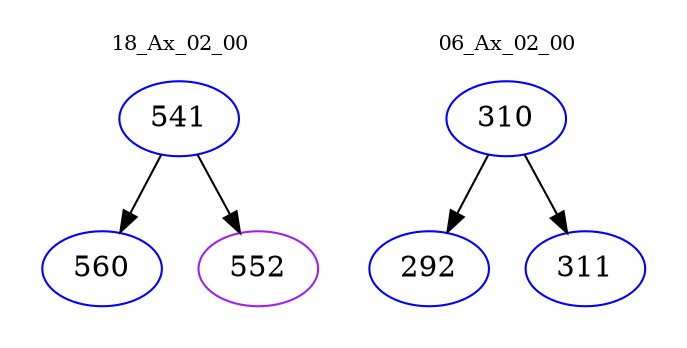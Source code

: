 digraph{
subgraph cluster_0 {
color = white
label = "18_Ax_02_00";
fontsize=10;
T0_541 [label="541", color="blue"]
T0_541 -> T0_560 [color="black"]
T0_560 [label="560", color="blue"]
T0_541 -> T0_552 [color="black"]
T0_552 [label="552", color="purple"]
}
subgraph cluster_1 {
color = white
label = "06_Ax_02_00";
fontsize=10;
T1_310 [label="310", color="blue"]
T1_310 -> T1_292 [color="black"]
T1_292 [label="292", color="blue"]
T1_310 -> T1_311 [color="black"]
T1_311 [label="311", color="blue"]
}
}
